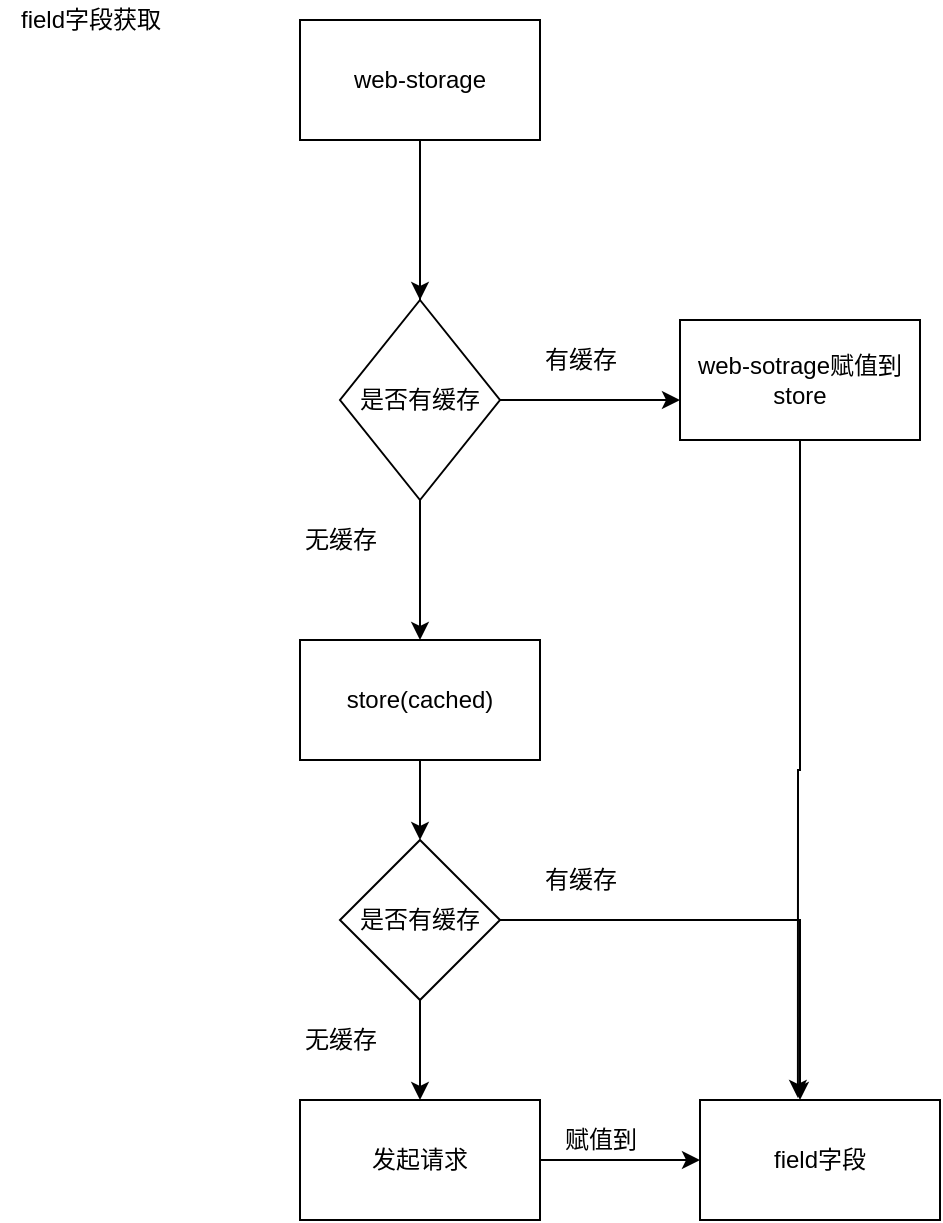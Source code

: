 <mxfile version="16.0.0" type="github">
  <diagram id="jKtorOfUQtGn6cDEnTQE" name="Page-1">
    <mxGraphModel dx="603" dy="801" grid="1" gridSize="10" guides="1" tooltips="1" connect="1" arrows="1" fold="1" page="1" pageScale="1" pageWidth="827" pageHeight="1169" math="0" shadow="0">
      <root>
        <mxCell id="0" />
        <mxCell id="1" parent="0" />
        <mxCell id="55AKr7SiRH_RxD8eGAo6-2" style="edgeStyle=orthogonalEdgeStyle;rounded=0;orthogonalLoop=1;jettySize=auto;html=1;" edge="1" parent="1" source="55AKr7SiRH_RxD8eGAo6-1">
          <mxGeometry relative="1" as="geometry">
            <mxPoint x="300" y="290" as="targetPoint" />
          </mxGeometry>
        </mxCell>
        <mxCell id="55AKr7SiRH_RxD8eGAo6-4" style="edgeStyle=orthogonalEdgeStyle;rounded=0;orthogonalLoop=1;jettySize=auto;html=1;" edge="1" parent="1" source="55AKr7SiRH_RxD8eGAo6-1" target="55AKr7SiRH_RxD8eGAo6-5">
          <mxGeometry relative="1" as="geometry">
            <mxPoint x="470" y="180" as="targetPoint" />
            <Array as="points">
              <mxPoint x="300" y="340" />
              <mxPoint x="470" y="340" />
            </Array>
          </mxGeometry>
        </mxCell>
        <mxCell id="55AKr7SiRH_RxD8eGAo6-1" value="web-storage" style="rounded=0;whiteSpace=wrap;html=1;" vertex="1" parent="1">
          <mxGeometry x="240" y="150" width="120" height="60" as="geometry" />
        </mxCell>
        <mxCell id="55AKr7SiRH_RxD8eGAo6-21" style="edgeStyle=orthogonalEdgeStyle;rounded=0;orthogonalLoop=1;jettySize=auto;html=1;entryX=0.408;entryY=-0.017;entryDx=0;entryDy=0;entryPerimeter=0;" edge="1" parent="1" source="55AKr7SiRH_RxD8eGAo6-5" target="55AKr7SiRH_RxD8eGAo6-17">
          <mxGeometry relative="1" as="geometry" />
        </mxCell>
        <mxCell id="55AKr7SiRH_RxD8eGAo6-5" value="web-sotrage赋值到store" style="rounded=0;whiteSpace=wrap;html=1;" vertex="1" parent="1">
          <mxGeometry x="430" y="300" width="120" height="60" as="geometry" />
        </mxCell>
        <mxCell id="55AKr7SiRH_RxD8eGAo6-7" style="edgeStyle=orthogonalEdgeStyle;rounded=0;orthogonalLoop=1;jettySize=auto;html=1;" edge="1" parent="1" source="55AKr7SiRH_RxD8eGAo6-6" target="55AKr7SiRH_RxD8eGAo6-8">
          <mxGeometry relative="1" as="geometry">
            <mxPoint x="300" y="490" as="targetPoint" />
          </mxGeometry>
        </mxCell>
        <mxCell id="55AKr7SiRH_RxD8eGAo6-6" value="是否有缓存" style="rhombus;whiteSpace=wrap;html=1;" vertex="1" parent="1">
          <mxGeometry x="260" y="290" width="80" height="100" as="geometry" />
        </mxCell>
        <mxCell id="55AKr7SiRH_RxD8eGAo6-11" style="edgeStyle=orthogonalEdgeStyle;rounded=0;orthogonalLoop=1;jettySize=auto;html=1;" edge="1" parent="1" source="55AKr7SiRH_RxD8eGAo6-8" target="55AKr7SiRH_RxD8eGAo6-12">
          <mxGeometry relative="1" as="geometry">
            <mxPoint x="300" y="600" as="targetPoint" />
          </mxGeometry>
        </mxCell>
        <mxCell id="55AKr7SiRH_RxD8eGAo6-8" value="store(cached)" style="rounded=0;whiteSpace=wrap;html=1;" vertex="1" parent="1">
          <mxGeometry x="240" y="460" width="120" height="60" as="geometry" />
        </mxCell>
        <mxCell id="55AKr7SiRH_RxD8eGAo6-9" value="有缓存" style="text;html=1;align=center;verticalAlign=middle;resizable=0;points=[];autosize=1;strokeColor=none;fillColor=none;" vertex="1" parent="1">
          <mxGeometry x="355" y="310" width="50" height="20" as="geometry" />
        </mxCell>
        <mxCell id="55AKr7SiRH_RxD8eGAo6-10" value="无缓存" style="text;html=1;align=center;verticalAlign=middle;resizable=0;points=[];autosize=1;strokeColor=none;fillColor=none;" vertex="1" parent="1">
          <mxGeometry x="235" y="400" width="50" height="20" as="geometry" />
        </mxCell>
        <mxCell id="55AKr7SiRH_RxD8eGAo6-13" style="edgeStyle=orthogonalEdgeStyle;rounded=0;orthogonalLoop=1;jettySize=auto;html=1;exitX=0.5;exitY=1;exitDx=0;exitDy=0;" edge="1" parent="1" source="55AKr7SiRH_RxD8eGAo6-12">
          <mxGeometry relative="1" as="geometry">
            <mxPoint x="300" y="690" as="targetPoint" />
          </mxGeometry>
        </mxCell>
        <mxCell id="55AKr7SiRH_RxD8eGAo6-14" style="edgeStyle=orthogonalEdgeStyle;rounded=0;orthogonalLoop=1;jettySize=auto;html=1;exitX=1;exitY=0.5;exitDx=0;exitDy=0;" edge="1" parent="1" source="55AKr7SiRH_RxD8eGAo6-12">
          <mxGeometry relative="1" as="geometry">
            <mxPoint x="490" y="690" as="targetPoint" />
            <Array as="points">
              <mxPoint x="490" y="600" />
              <mxPoint x="490" y="690" />
            </Array>
          </mxGeometry>
        </mxCell>
        <mxCell id="55AKr7SiRH_RxD8eGAo6-12" value="是否有缓存" style="rhombus;whiteSpace=wrap;html=1;" vertex="1" parent="1">
          <mxGeometry x="260" y="560" width="80" height="80" as="geometry" />
        </mxCell>
        <mxCell id="55AKr7SiRH_RxD8eGAo6-15" value="有缓存" style="text;html=1;align=center;verticalAlign=middle;resizable=0;points=[];autosize=1;strokeColor=none;fillColor=none;" vertex="1" parent="1">
          <mxGeometry x="355" y="570" width="50" height="20" as="geometry" />
        </mxCell>
        <mxCell id="55AKr7SiRH_RxD8eGAo6-19" style="edgeStyle=orthogonalEdgeStyle;rounded=0;orthogonalLoop=1;jettySize=auto;html=1;" edge="1" parent="1" source="55AKr7SiRH_RxD8eGAo6-16">
          <mxGeometry relative="1" as="geometry">
            <mxPoint x="440" y="720" as="targetPoint" />
          </mxGeometry>
        </mxCell>
        <mxCell id="55AKr7SiRH_RxD8eGAo6-16" value="发起请求" style="rounded=0;whiteSpace=wrap;html=1;" vertex="1" parent="1">
          <mxGeometry x="240" y="690" width="120" height="60" as="geometry" />
        </mxCell>
        <mxCell id="55AKr7SiRH_RxD8eGAo6-17" value="field字段" style="rounded=0;whiteSpace=wrap;html=1;" vertex="1" parent="1">
          <mxGeometry x="440" y="690" width="120" height="60" as="geometry" />
        </mxCell>
        <mxCell id="55AKr7SiRH_RxD8eGAo6-18" value="无缓存" style="text;html=1;align=center;verticalAlign=middle;resizable=0;points=[];autosize=1;strokeColor=none;fillColor=none;" vertex="1" parent="1">
          <mxGeometry x="235" y="650" width="50" height="20" as="geometry" />
        </mxCell>
        <mxCell id="55AKr7SiRH_RxD8eGAo6-22" value="赋值到" style="text;html=1;align=center;verticalAlign=middle;resizable=0;points=[];autosize=1;strokeColor=none;fillColor=none;" vertex="1" parent="1">
          <mxGeometry x="365" y="700" width="50" height="20" as="geometry" />
        </mxCell>
        <mxCell id="55AKr7SiRH_RxD8eGAo6-23" value="field字段获取" style="text;html=1;align=center;verticalAlign=middle;resizable=0;points=[];autosize=1;strokeColor=none;fillColor=none;" vertex="1" parent="1">
          <mxGeometry x="90" y="140" width="90" height="20" as="geometry" />
        </mxCell>
      </root>
    </mxGraphModel>
  </diagram>
</mxfile>
